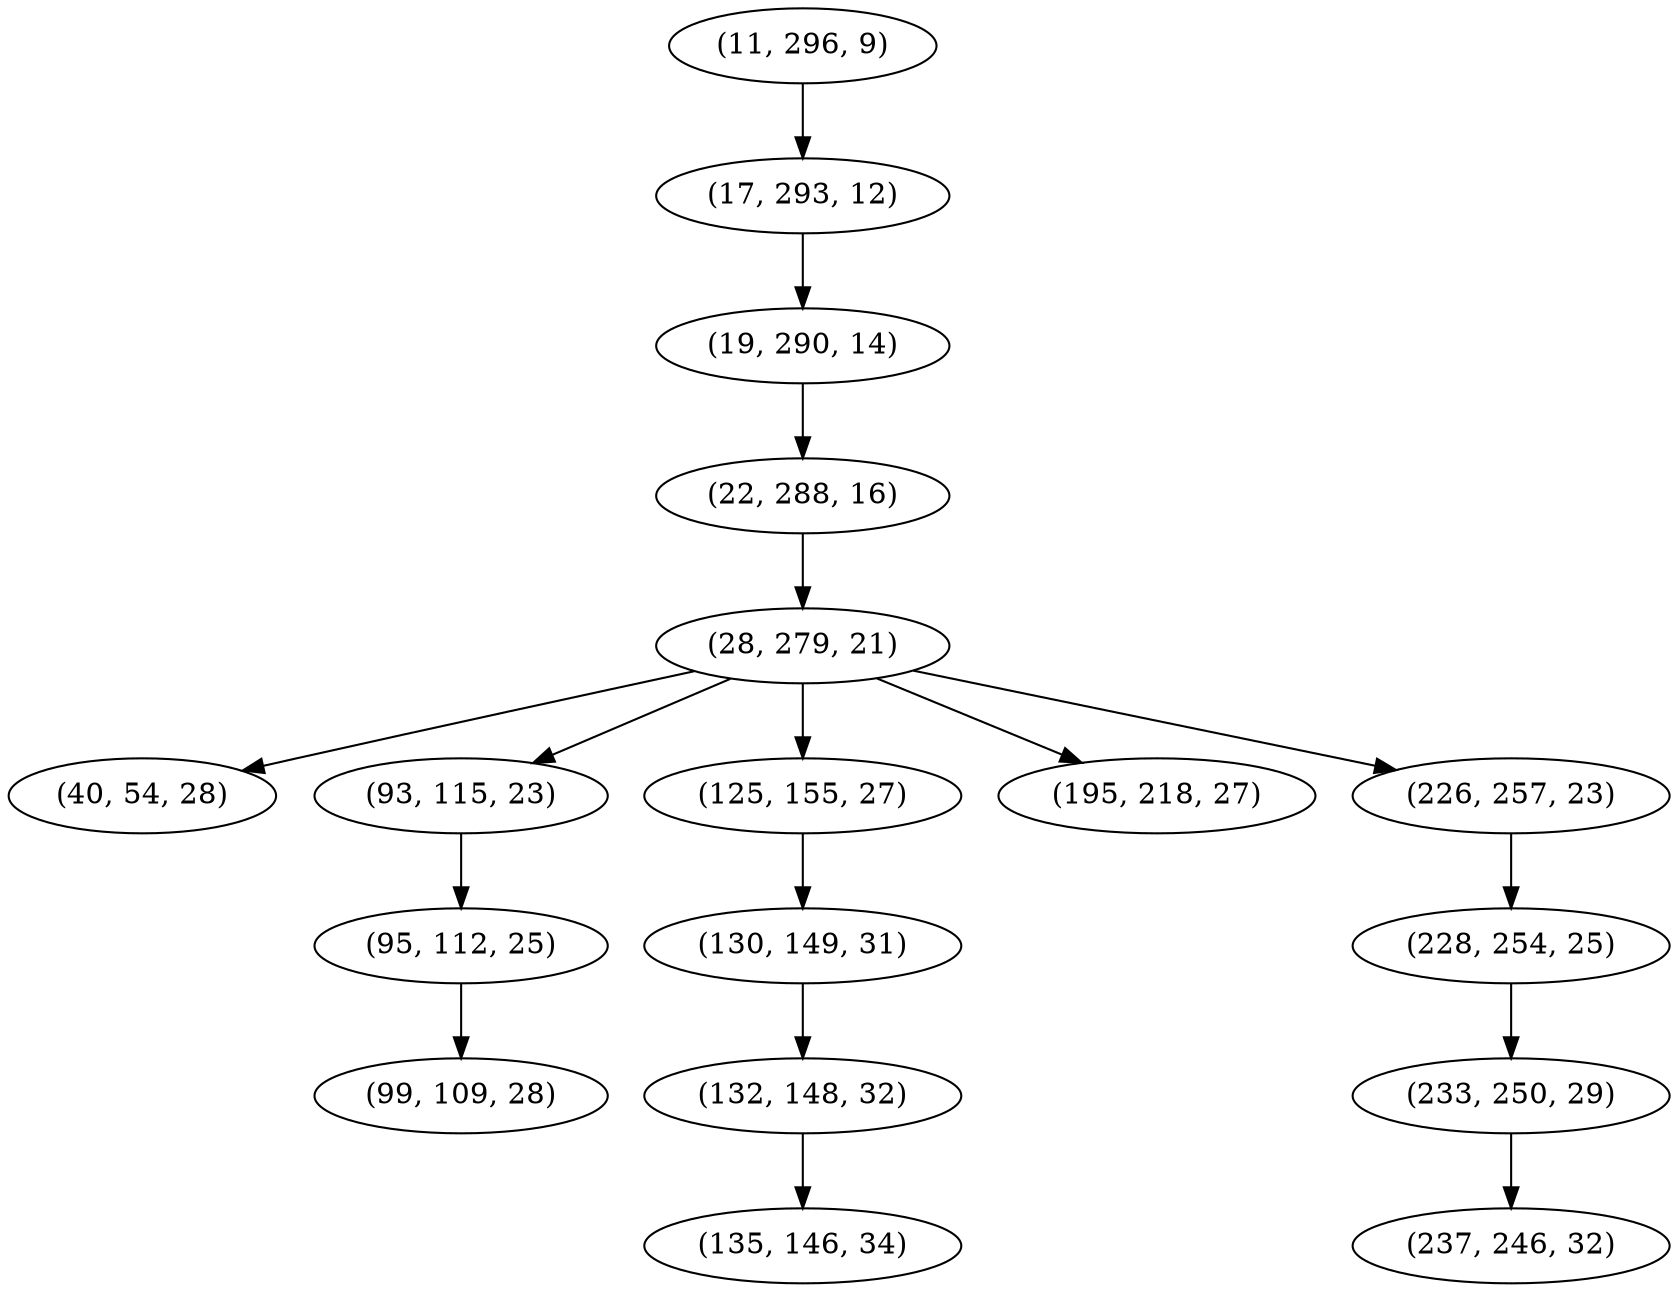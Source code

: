 digraph tree {
    "(11, 296, 9)";
    "(17, 293, 12)";
    "(19, 290, 14)";
    "(22, 288, 16)";
    "(28, 279, 21)";
    "(40, 54, 28)";
    "(93, 115, 23)";
    "(95, 112, 25)";
    "(99, 109, 28)";
    "(125, 155, 27)";
    "(130, 149, 31)";
    "(132, 148, 32)";
    "(135, 146, 34)";
    "(195, 218, 27)";
    "(226, 257, 23)";
    "(228, 254, 25)";
    "(233, 250, 29)";
    "(237, 246, 32)";
    "(11, 296, 9)" -> "(17, 293, 12)";
    "(17, 293, 12)" -> "(19, 290, 14)";
    "(19, 290, 14)" -> "(22, 288, 16)";
    "(22, 288, 16)" -> "(28, 279, 21)";
    "(28, 279, 21)" -> "(40, 54, 28)";
    "(28, 279, 21)" -> "(93, 115, 23)";
    "(28, 279, 21)" -> "(125, 155, 27)";
    "(28, 279, 21)" -> "(195, 218, 27)";
    "(28, 279, 21)" -> "(226, 257, 23)";
    "(93, 115, 23)" -> "(95, 112, 25)";
    "(95, 112, 25)" -> "(99, 109, 28)";
    "(125, 155, 27)" -> "(130, 149, 31)";
    "(130, 149, 31)" -> "(132, 148, 32)";
    "(132, 148, 32)" -> "(135, 146, 34)";
    "(226, 257, 23)" -> "(228, 254, 25)";
    "(228, 254, 25)" -> "(233, 250, 29)";
    "(233, 250, 29)" -> "(237, 246, 32)";
}
